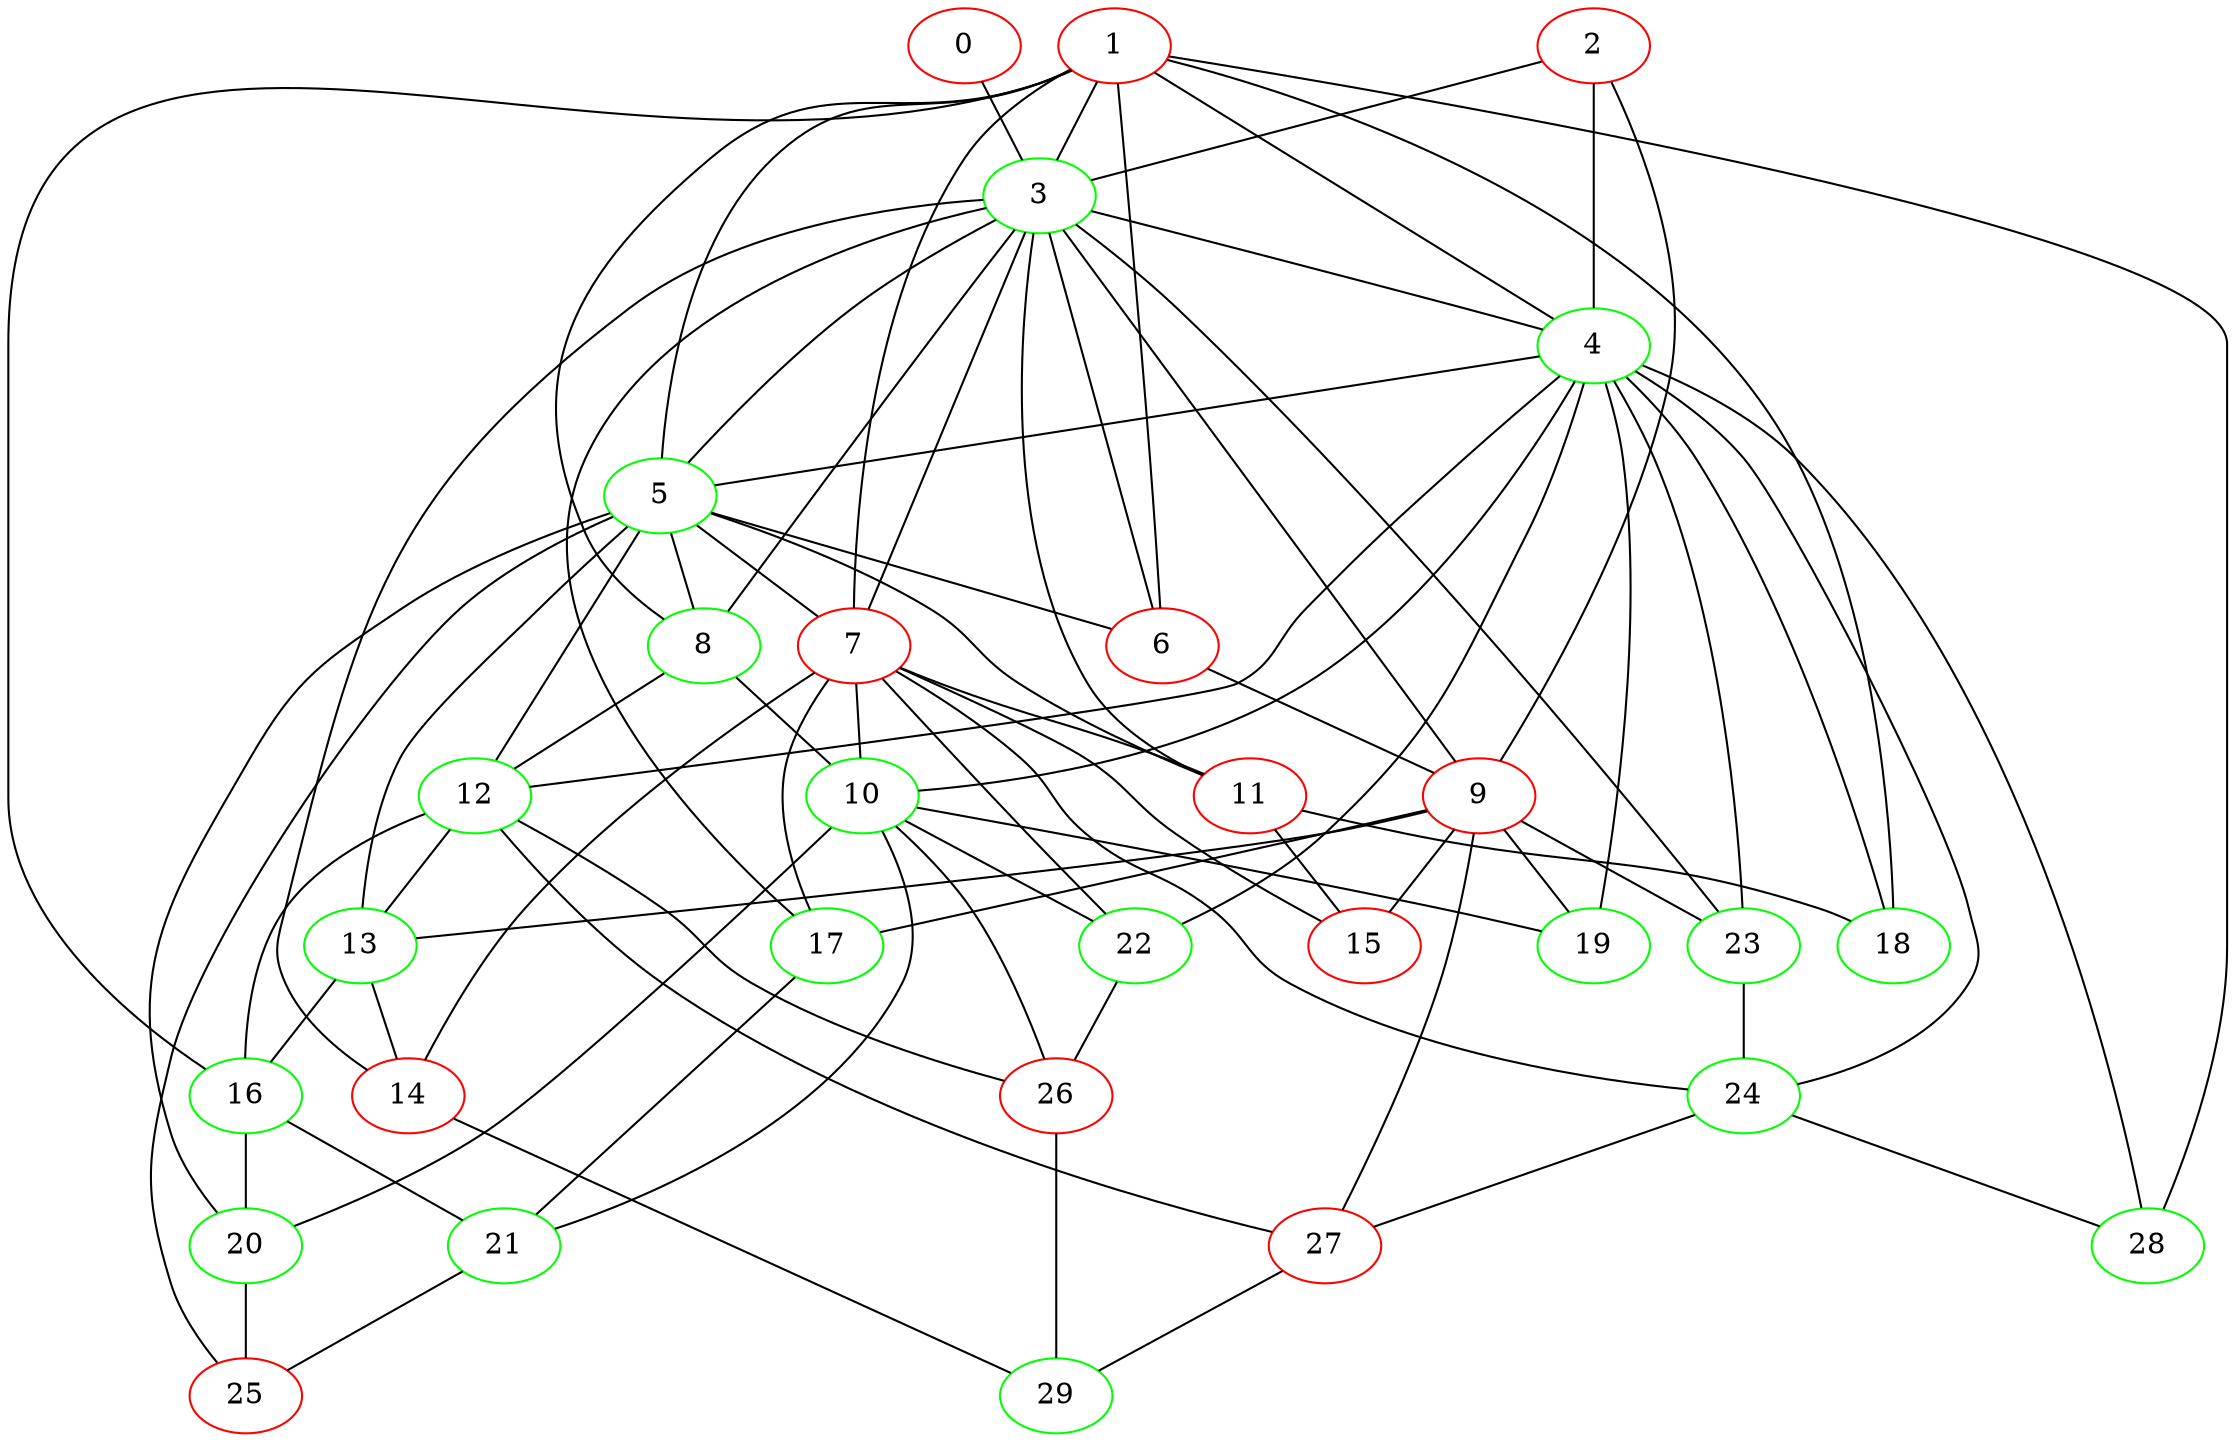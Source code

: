 strict graph B {
	graph [name=B];
	0	 [color=red];
	3	 [color=green];
	0 -- 3;
	1	 [color=red];
	1 -- 3;
	4	 [color=green];
	1 -- 4;
	5	 [color=green];
	1 -- 5;
	6	 [color=red];
	1 -- 6;
	7	 [color=red];
	1 -- 7;
	8	 [color=green];
	1 -- 8;
	16	 [color=green];
	1 -- 16;
	18	 [color=green];
	1 -- 18;
	28	 [color=green];
	1 -- 28;
	2	 [color=red];
	2 -- 3;
	2 -- 4;
	9	 [color=red];
	2 -- 9;
	3 -- 4;
	3 -- 5;
	3 -- 6;
	3 -- 7;
	3 -- 8;
	3 -- 9;
	11	 [color=red];
	3 -- 11;
	14	 [color=red];
	3 -- 14;
	17	 [color=green];
	3 -- 17;
	23	 [color=green];
	3 -- 23;
	4 -- 5;
	10	 [color=green];
	4 -- 10;
	12	 [color=green];
	4 -- 12;
	4 -- 18;
	19	 [color=green];
	4 -- 19;
	22	 [color=green];
	4 -- 22;
	4 -- 23;
	24	 [color=green];
	4 -- 24;
	4 -- 28;
	5 -- 6;
	5 -- 7;
	5 -- 8;
	5 -- 11;
	5 -- 12;
	13	 [color=green];
	5 -- 13;
	20	 [color=green];
	5 -- 20;
	25	 [color=red];
	5 -- 25;
	6 -- 9;
	7 -- 10;
	7 -- 11;
	7 -- 14;
	15	 [color=red];
	7 -- 15;
	7 -- 17;
	7 -- 22;
	7 -- 24;
	8 -- 10;
	8 -- 12;
	9 -- 13;
	9 -- 15;
	9 -- 17;
	9 -- 19;
	9 -- 23;
	27	 [color=red];
	9 -- 27;
	10 -- 19;
	10 -- 20;
	21	 [color=green];
	10 -- 21;
	10 -- 22;
	26	 [color=red];
	10 -- 26;
	11 -- 15;
	11 -- 18;
	12 -- 13;
	12 -- 16;
	12 -- 26;
	12 -- 27;
	13 -- 14;
	13 -- 16;
	29	 [color=green];
	14 -- 29;
	16 -- 20;
	16 -- 21;
	17 -- 21;
	20 -- 25;
	21 -- 25;
	22 -- 26;
	23 -- 24;
	24 -- 27;
	24 -- 28;
	26 -- 29;
	27 -- 29;
}
